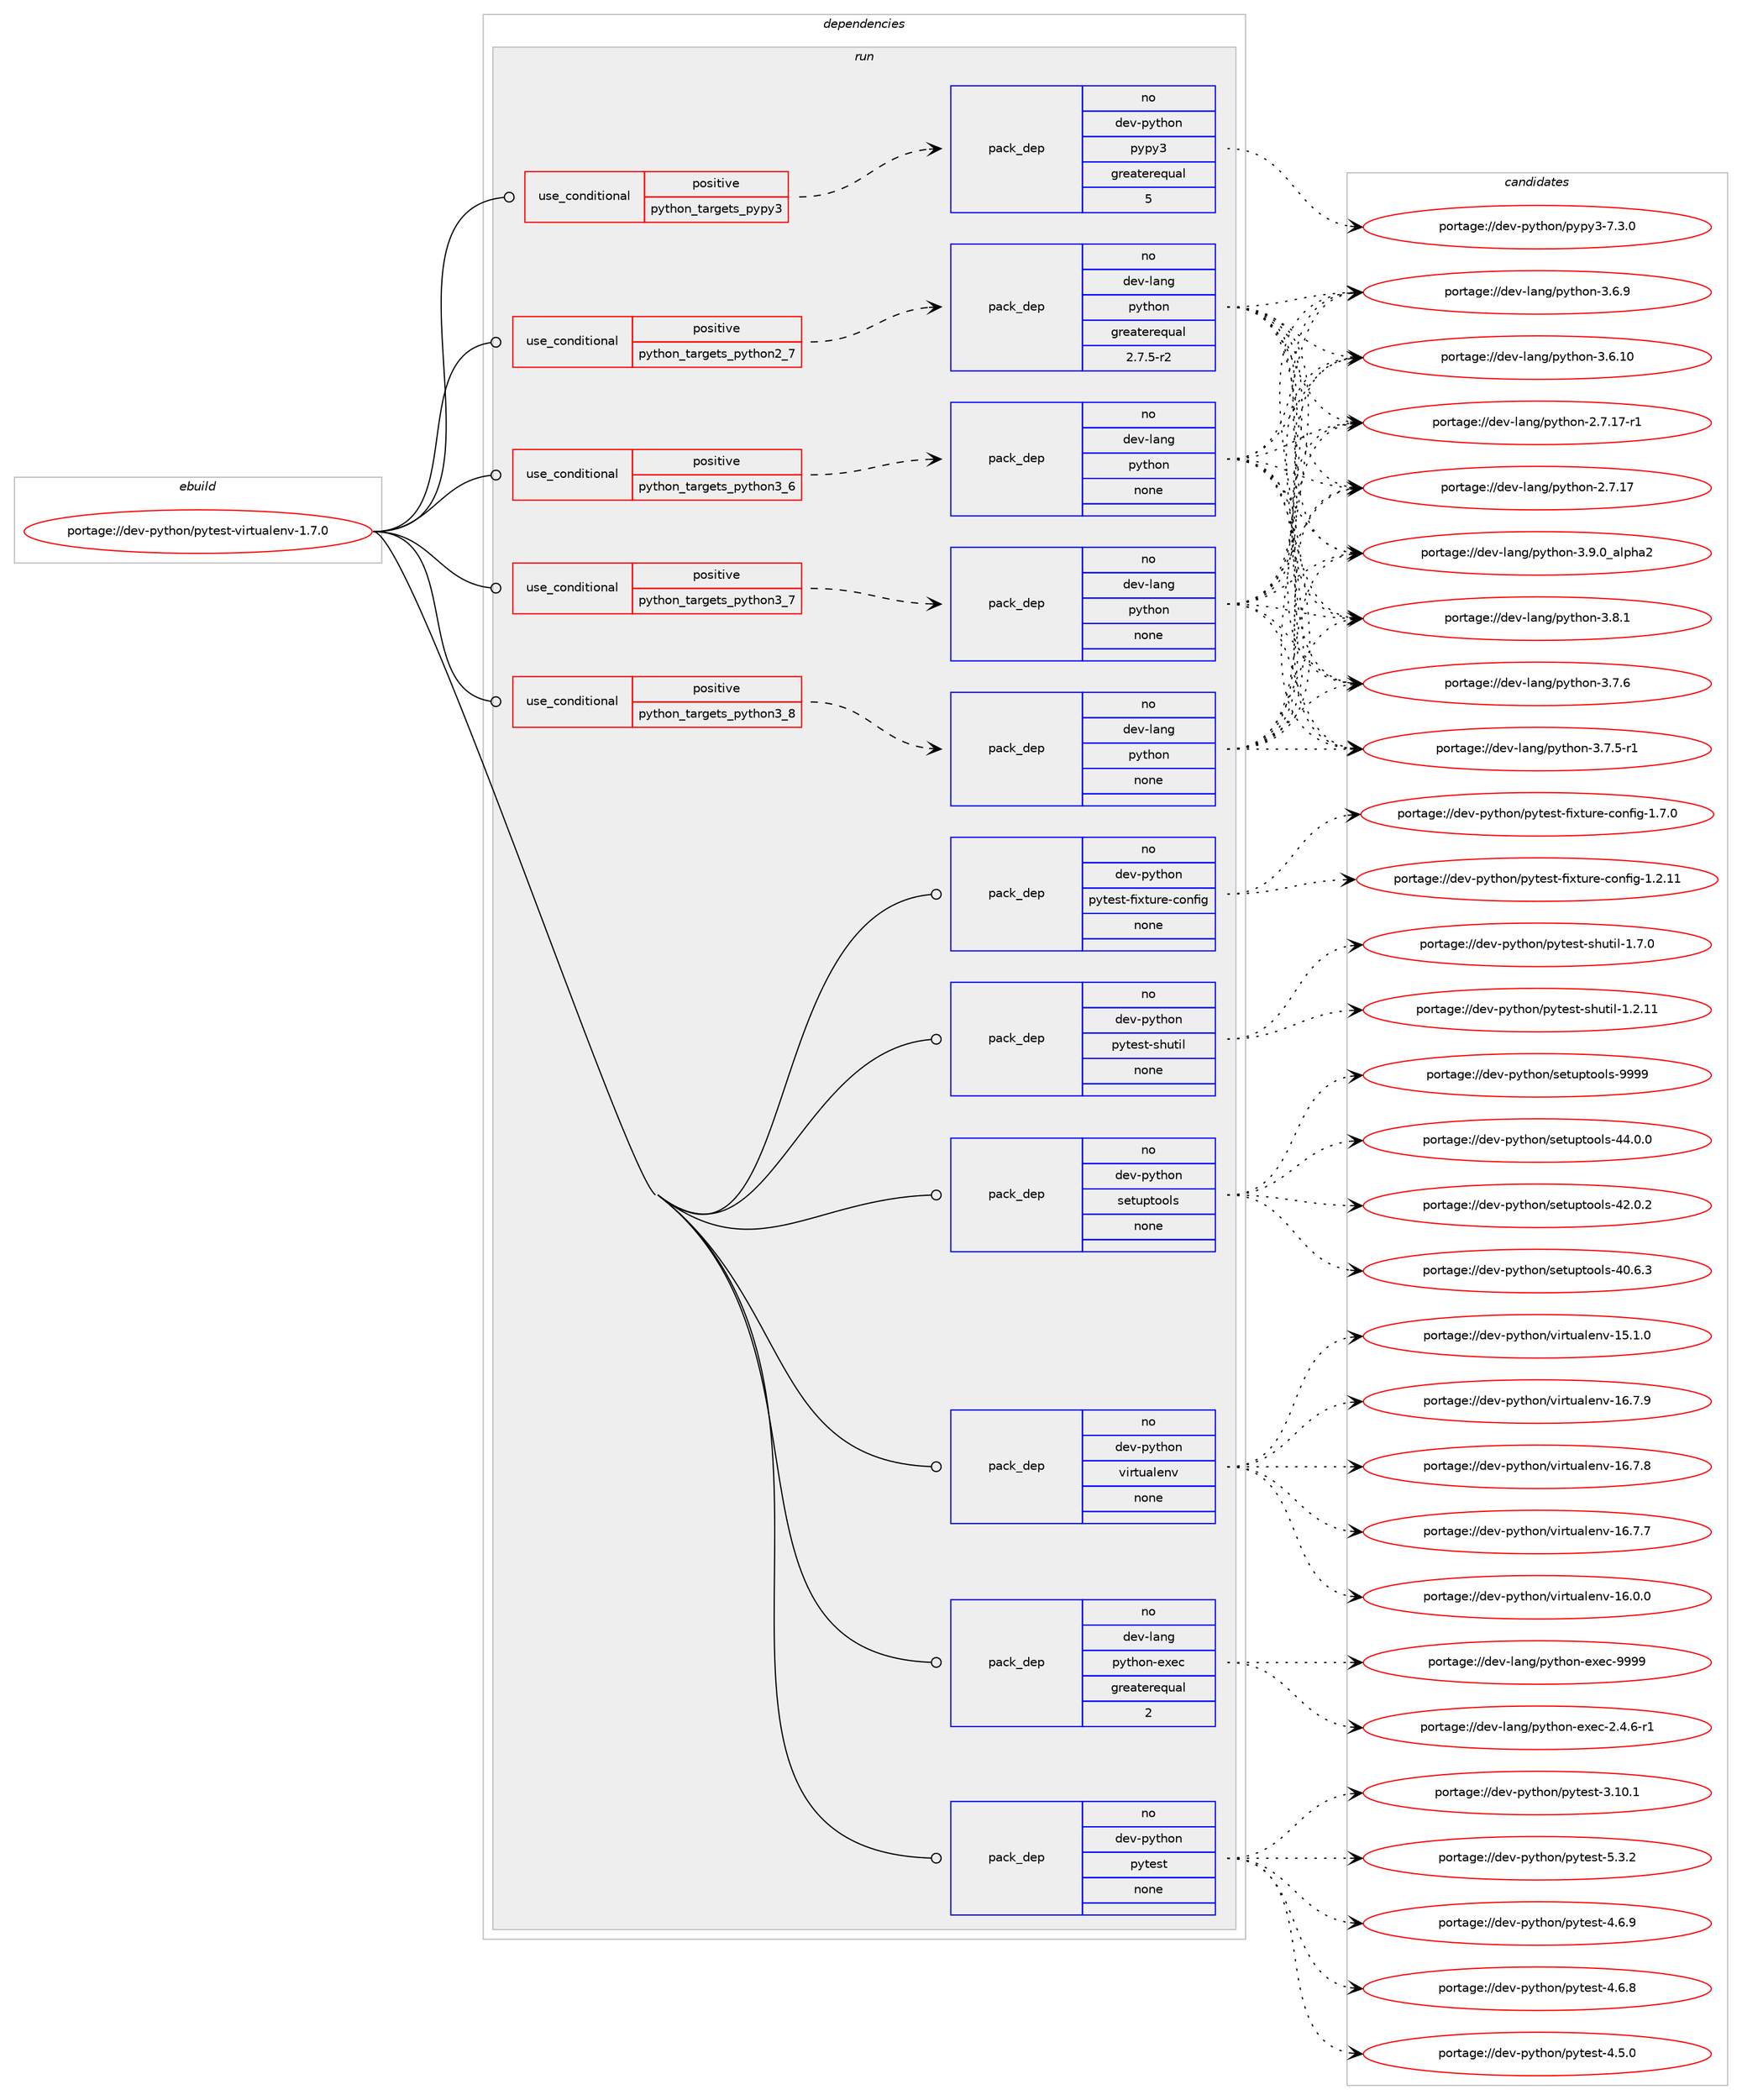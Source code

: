 digraph prolog {

# *************
# Graph options
# *************

newrank=true;
concentrate=true;
compound=true;
graph [rankdir=LR,fontname=Helvetica,fontsize=10,ranksep=1.5];#, ranksep=2.5, nodesep=0.2];
edge  [arrowhead=vee];
node  [fontname=Helvetica,fontsize=10];

# **********
# The ebuild
# **********

subgraph cluster_leftcol {
color=gray;
rank=same;
label=<<i>ebuild</i>>;
id [label="portage://dev-python/pytest-virtualenv-1.7.0", color=red, width=4, href="../dev-python/pytest-virtualenv-1.7.0.svg"];
}

# ****************
# The dependencies
# ****************

subgraph cluster_midcol {
color=gray;
label=<<i>dependencies</i>>;
subgraph cluster_compile {
fillcolor="#eeeeee";
style=filled;
label=<<i>compile</i>>;
}
subgraph cluster_compileandrun {
fillcolor="#eeeeee";
style=filled;
label=<<i>compile and run</i>>;
}
subgraph cluster_run {
fillcolor="#eeeeee";
style=filled;
label=<<i>run</i>>;
subgraph cond108101 {
dependency433585 [label=<<TABLE BORDER="0" CELLBORDER="1" CELLSPACING="0" CELLPADDING="4"><TR><TD ROWSPAN="3" CELLPADDING="10">use_conditional</TD></TR><TR><TD>positive</TD></TR><TR><TD>python_targets_pypy3</TD></TR></TABLE>>, shape=none, color=red];
subgraph pack320563 {
dependency433586 [label=<<TABLE BORDER="0" CELLBORDER="1" CELLSPACING="0" CELLPADDING="4" WIDTH="220"><TR><TD ROWSPAN="6" CELLPADDING="30">pack_dep</TD></TR><TR><TD WIDTH="110">no</TD></TR><TR><TD>dev-python</TD></TR><TR><TD>pypy3</TD></TR><TR><TD>greaterequal</TD></TR><TR><TD>5</TD></TR></TABLE>>, shape=none, color=blue];
}
dependency433585:e -> dependency433586:w [weight=20,style="dashed",arrowhead="vee"];
}
id:e -> dependency433585:w [weight=20,style="solid",arrowhead="odot"];
subgraph cond108102 {
dependency433587 [label=<<TABLE BORDER="0" CELLBORDER="1" CELLSPACING="0" CELLPADDING="4"><TR><TD ROWSPAN="3" CELLPADDING="10">use_conditional</TD></TR><TR><TD>positive</TD></TR><TR><TD>python_targets_python2_7</TD></TR></TABLE>>, shape=none, color=red];
subgraph pack320564 {
dependency433588 [label=<<TABLE BORDER="0" CELLBORDER="1" CELLSPACING="0" CELLPADDING="4" WIDTH="220"><TR><TD ROWSPAN="6" CELLPADDING="30">pack_dep</TD></TR><TR><TD WIDTH="110">no</TD></TR><TR><TD>dev-lang</TD></TR><TR><TD>python</TD></TR><TR><TD>greaterequal</TD></TR><TR><TD>2.7.5-r2</TD></TR></TABLE>>, shape=none, color=blue];
}
dependency433587:e -> dependency433588:w [weight=20,style="dashed",arrowhead="vee"];
}
id:e -> dependency433587:w [weight=20,style="solid",arrowhead="odot"];
subgraph cond108103 {
dependency433589 [label=<<TABLE BORDER="0" CELLBORDER="1" CELLSPACING="0" CELLPADDING="4"><TR><TD ROWSPAN="3" CELLPADDING="10">use_conditional</TD></TR><TR><TD>positive</TD></TR><TR><TD>python_targets_python3_6</TD></TR></TABLE>>, shape=none, color=red];
subgraph pack320565 {
dependency433590 [label=<<TABLE BORDER="0" CELLBORDER="1" CELLSPACING="0" CELLPADDING="4" WIDTH="220"><TR><TD ROWSPAN="6" CELLPADDING="30">pack_dep</TD></TR><TR><TD WIDTH="110">no</TD></TR><TR><TD>dev-lang</TD></TR><TR><TD>python</TD></TR><TR><TD>none</TD></TR><TR><TD></TD></TR></TABLE>>, shape=none, color=blue];
}
dependency433589:e -> dependency433590:w [weight=20,style="dashed",arrowhead="vee"];
}
id:e -> dependency433589:w [weight=20,style="solid",arrowhead="odot"];
subgraph cond108104 {
dependency433591 [label=<<TABLE BORDER="0" CELLBORDER="1" CELLSPACING="0" CELLPADDING="4"><TR><TD ROWSPAN="3" CELLPADDING="10">use_conditional</TD></TR><TR><TD>positive</TD></TR><TR><TD>python_targets_python3_7</TD></TR></TABLE>>, shape=none, color=red];
subgraph pack320566 {
dependency433592 [label=<<TABLE BORDER="0" CELLBORDER="1" CELLSPACING="0" CELLPADDING="4" WIDTH="220"><TR><TD ROWSPAN="6" CELLPADDING="30">pack_dep</TD></TR><TR><TD WIDTH="110">no</TD></TR><TR><TD>dev-lang</TD></TR><TR><TD>python</TD></TR><TR><TD>none</TD></TR><TR><TD></TD></TR></TABLE>>, shape=none, color=blue];
}
dependency433591:e -> dependency433592:w [weight=20,style="dashed",arrowhead="vee"];
}
id:e -> dependency433591:w [weight=20,style="solid",arrowhead="odot"];
subgraph cond108105 {
dependency433593 [label=<<TABLE BORDER="0" CELLBORDER="1" CELLSPACING="0" CELLPADDING="4"><TR><TD ROWSPAN="3" CELLPADDING="10">use_conditional</TD></TR><TR><TD>positive</TD></TR><TR><TD>python_targets_python3_8</TD></TR></TABLE>>, shape=none, color=red];
subgraph pack320567 {
dependency433594 [label=<<TABLE BORDER="0" CELLBORDER="1" CELLSPACING="0" CELLPADDING="4" WIDTH="220"><TR><TD ROWSPAN="6" CELLPADDING="30">pack_dep</TD></TR><TR><TD WIDTH="110">no</TD></TR><TR><TD>dev-lang</TD></TR><TR><TD>python</TD></TR><TR><TD>none</TD></TR><TR><TD></TD></TR></TABLE>>, shape=none, color=blue];
}
dependency433593:e -> dependency433594:w [weight=20,style="dashed",arrowhead="vee"];
}
id:e -> dependency433593:w [weight=20,style="solid",arrowhead="odot"];
subgraph pack320568 {
dependency433595 [label=<<TABLE BORDER="0" CELLBORDER="1" CELLSPACING="0" CELLPADDING="4" WIDTH="220"><TR><TD ROWSPAN="6" CELLPADDING="30">pack_dep</TD></TR><TR><TD WIDTH="110">no</TD></TR><TR><TD>dev-lang</TD></TR><TR><TD>python-exec</TD></TR><TR><TD>greaterequal</TD></TR><TR><TD>2</TD></TR></TABLE>>, shape=none, color=blue];
}
id:e -> dependency433595:w [weight=20,style="solid",arrowhead="odot"];
subgraph pack320569 {
dependency433596 [label=<<TABLE BORDER="0" CELLBORDER="1" CELLSPACING="0" CELLPADDING="4" WIDTH="220"><TR><TD ROWSPAN="6" CELLPADDING="30">pack_dep</TD></TR><TR><TD WIDTH="110">no</TD></TR><TR><TD>dev-python</TD></TR><TR><TD>pytest</TD></TR><TR><TD>none</TD></TR><TR><TD></TD></TR></TABLE>>, shape=none, color=blue];
}
id:e -> dependency433596:w [weight=20,style="solid",arrowhead="odot"];
subgraph pack320570 {
dependency433597 [label=<<TABLE BORDER="0" CELLBORDER="1" CELLSPACING="0" CELLPADDING="4" WIDTH="220"><TR><TD ROWSPAN="6" CELLPADDING="30">pack_dep</TD></TR><TR><TD WIDTH="110">no</TD></TR><TR><TD>dev-python</TD></TR><TR><TD>pytest-fixture-config</TD></TR><TR><TD>none</TD></TR><TR><TD></TD></TR></TABLE>>, shape=none, color=blue];
}
id:e -> dependency433597:w [weight=20,style="solid",arrowhead="odot"];
subgraph pack320571 {
dependency433598 [label=<<TABLE BORDER="0" CELLBORDER="1" CELLSPACING="0" CELLPADDING="4" WIDTH="220"><TR><TD ROWSPAN="6" CELLPADDING="30">pack_dep</TD></TR><TR><TD WIDTH="110">no</TD></TR><TR><TD>dev-python</TD></TR><TR><TD>pytest-shutil</TD></TR><TR><TD>none</TD></TR><TR><TD></TD></TR></TABLE>>, shape=none, color=blue];
}
id:e -> dependency433598:w [weight=20,style="solid",arrowhead="odot"];
subgraph pack320572 {
dependency433599 [label=<<TABLE BORDER="0" CELLBORDER="1" CELLSPACING="0" CELLPADDING="4" WIDTH="220"><TR><TD ROWSPAN="6" CELLPADDING="30">pack_dep</TD></TR><TR><TD WIDTH="110">no</TD></TR><TR><TD>dev-python</TD></TR><TR><TD>setuptools</TD></TR><TR><TD>none</TD></TR><TR><TD></TD></TR></TABLE>>, shape=none, color=blue];
}
id:e -> dependency433599:w [weight=20,style="solid",arrowhead="odot"];
subgraph pack320573 {
dependency433600 [label=<<TABLE BORDER="0" CELLBORDER="1" CELLSPACING="0" CELLPADDING="4" WIDTH="220"><TR><TD ROWSPAN="6" CELLPADDING="30">pack_dep</TD></TR><TR><TD WIDTH="110">no</TD></TR><TR><TD>dev-python</TD></TR><TR><TD>virtualenv</TD></TR><TR><TD>none</TD></TR><TR><TD></TD></TR></TABLE>>, shape=none, color=blue];
}
id:e -> dependency433600:w [weight=20,style="solid",arrowhead="odot"];
}
}

# **************
# The candidates
# **************

subgraph cluster_choices {
rank=same;
color=gray;
label=<<i>candidates</i>>;

subgraph choice320563 {
color=black;
nodesep=1;
choice100101118451121211161041111104711212111212151455546514648 [label="portage://dev-python/pypy3-7.3.0", color=red, width=4,href="../dev-python/pypy3-7.3.0.svg"];
dependency433586:e -> choice100101118451121211161041111104711212111212151455546514648:w [style=dotted,weight="100"];
}
subgraph choice320564 {
color=black;
nodesep=1;
choice10010111845108971101034711212111610411111045514657464895971081121049750 [label="portage://dev-lang/python-3.9.0_alpha2", color=red, width=4,href="../dev-lang/python-3.9.0_alpha2.svg"];
choice100101118451089711010347112121116104111110455146564649 [label="portage://dev-lang/python-3.8.1", color=red, width=4,href="../dev-lang/python-3.8.1.svg"];
choice100101118451089711010347112121116104111110455146554654 [label="portage://dev-lang/python-3.7.6", color=red, width=4,href="../dev-lang/python-3.7.6.svg"];
choice1001011184510897110103471121211161041111104551465546534511449 [label="portage://dev-lang/python-3.7.5-r1", color=red, width=4,href="../dev-lang/python-3.7.5-r1.svg"];
choice100101118451089711010347112121116104111110455146544657 [label="portage://dev-lang/python-3.6.9", color=red, width=4,href="../dev-lang/python-3.6.9.svg"];
choice10010111845108971101034711212111610411111045514654464948 [label="portage://dev-lang/python-3.6.10", color=red, width=4,href="../dev-lang/python-3.6.10.svg"];
choice100101118451089711010347112121116104111110455046554649554511449 [label="portage://dev-lang/python-2.7.17-r1", color=red, width=4,href="../dev-lang/python-2.7.17-r1.svg"];
choice10010111845108971101034711212111610411111045504655464955 [label="portage://dev-lang/python-2.7.17", color=red, width=4,href="../dev-lang/python-2.7.17.svg"];
dependency433588:e -> choice10010111845108971101034711212111610411111045514657464895971081121049750:w [style=dotted,weight="100"];
dependency433588:e -> choice100101118451089711010347112121116104111110455146564649:w [style=dotted,weight="100"];
dependency433588:e -> choice100101118451089711010347112121116104111110455146554654:w [style=dotted,weight="100"];
dependency433588:e -> choice1001011184510897110103471121211161041111104551465546534511449:w [style=dotted,weight="100"];
dependency433588:e -> choice100101118451089711010347112121116104111110455146544657:w [style=dotted,weight="100"];
dependency433588:e -> choice10010111845108971101034711212111610411111045514654464948:w [style=dotted,weight="100"];
dependency433588:e -> choice100101118451089711010347112121116104111110455046554649554511449:w [style=dotted,weight="100"];
dependency433588:e -> choice10010111845108971101034711212111610411111045504655464955:w [style=dotted,weight="100"];
}
subgraph choice320565 {
color=black;
nodesep=1;
choice10010111845108971101034711212111610411111045514657464895971081121049750 [label="portage://dev-lang/python-3.9.0_alpha2", color=red, width=4,href="../dev-lang/python-3.9.0_alpha2.svg"];
choice100101118451089711010347112121116104111110455146564649 [label="portage://dev-lang/python-3.8.1", color=red, width=4,href="../dev-lang/python-3.8.1.svg"];
choice100101118451089711010347112121116104111110455146554654 [label="portage://dev-lang/python-3.7.6", color=red, width=4,href="../dev-lang/python-3.7.6.svg"];
choice1001011184510897110103471121211161041111104551465546534511449 [label="portage://dev-lang/python-3.7.5-r1", color=red, width=4,href="../dev-lang/python-3.7.5-r1.svg"];
choice100101118451089711010347112121116104111110455146544657 [label="portage://dev-lang/python-3.6.9", color=red, width=4,href="../dev-lang/python-3.6.9.svg"];
choice10010111845108971101034711212111610411111045514654464948 [label="portage://dev-lang/python-3.6.10", color=red, width=4,href="../dev-lang/python-3.6.10.svg"];
choice100101118451089711010347112121116104111110455046554649554511449 [label="portage://dev-lang/python-2.7.17-r1", color=red, width=4,href="../dev-lang/python-2.7.17-r1.svg"];
choice10010111845108971101034711212111610411111045504655464955 [label="portage://dev-lang/python-2.7.17", color=red, width=4,href="../dev-lang/python-2.7.17.svg"];
dependency433590:e -> choice10010111845108971101034711212111610411111045514657464895971081121049750:w [style=dotted,weight="100"];
dependency433590:e -> choice100101118451089711010347112121116104111110455146564649:w [style=dotted,weight="100"];
dependency433590:e -> choice100101118451089711010347112121116104111110455146554654:w [style=dotted,weight="100"];
dependency433590:e -> choice1001011184510897110103471121211161041111104551465546534511449:w [style=dotted,weight="100"];
dependency433590:e -> choice100101118451089711010347112121116104111110455146544657:w [style=dotted,weight="100"];
dependency433590:e -> choice10010111845108971101034711212111610411111045514654464948:w [style=dotted,weight="100"];
dependency433590:e -> choice100101118451089711010347112121116104111110455046554649554511449:w [style=dotted,weight="100"];
dependency433590:e -> choice10010111845108971101034711212111610411111045504655464955:w [style=dotted,weight="100"];
}
subgraph choice320566 {
color=black;
nodesep=1;
choice10010111845108971101034711212111610411111045514657464895971081121049750 [label="portage://dev-lang/python-3.9.0_alpha2", color=red, width=4,href="../dev-lang/python-3.9.0_alpha2.svg"];
choice100101118451089711010347112121116104111110455146564649 [label="portage://dev-lang/python-3.8.1", color=red, width=4,href="../dev-lang/python-3.8.1.svg"];
choice100101118451089711010347112121116104111110455146554654 [label="portage://dev-lang/python-3.7.6", color=red, width=4,href="../dev-lang/python-3.7.6.svg"];
choice1001011184510897110103471121211161041111104551465546534511449 [label="portage://dev-lang/python-3.7.5-r1", color=red, width=4,href="../dev-lang/python-3.7.5-r1.svg"];
choice100101118451089711010347112121116104111110455146544657 [label="portage://dev-lang/python-3.6.9", color=red, width=4,href="../dev-lang/python-3.6.9.svg"];
choice10010111845108971101034711212111610411111045514654464948 [label="portage://dev-lang/python-3.6.10", color=red, width=4,href="../dev-lang/python-3.6.10.svg"];
choice100101118451089711010347112121116104111110455046554649554511449 [label="portage://dev-lang/python-2.7.17-r1", color=red, width=4,href="../dev-lang/python-2.7.17-r1.svg"];
choice10010111845108971101034711212111610411111045504655464955 [label="portage://dev-lang/python-2.7.17", color=red, width=4,href="../dev-lang/python-2.7.17.svg"];
dependency433592:e -> choice10010111845108971101034711212111610411111045514657464895971081121049750:w [style=dotted,weight="100"];
dependency433592:e -> choice100101118451089711010347112121116104111110455146564649:w [style=dotted,weight="100"];
dependency433592:e -> choice100101118451089711010347112121116104111110455146554654:w [style=dotted,weight="100"];
dependency433592:e -> choice1001011184510897110103471121211161041111104551465546534511449:w [style=dotted,weight="100"];
dependency433592:e -> choice100101118451089711010347112121116104111110455146544657:w [style=dotted,weight="100"];
dependency433592:e -> choice10010111845108971101034711212111610411111045514654464948:w [style=dotted,weight="100"];
dependency433592:e -> choice100101118451089711010347112121116104111110455046554649554511449:w [style=dotted,weight="100"];
dependency433592:e -> choice10010111845108971101034711212111610411111045504655464955:w [style=dotted,weight="100"];
}
subgraph choice320567 {
color=black;
nodesep=1;
choice10010111845108971101034711212111610411111045514657464895971081121049750 [label="portage://dev-lang/python-3.9.0_alpha2", color=red, width=4,href="../dev-lang/python-3.9.0_alpha2.svg"];
choice100101118451089711010347112121116104111110455146564649 [label="portage://dev-lang/python-3.8.1", color=red, width=4,href="../dev-lang/python-3.8.1.svg"];
choice100101118451089711010347112121116104111110455146554654 [label="portage://dev-lang/python-3.7.6", color=red, width=4,href="../dev-lang/python-3.7.6.svg"];
choice1001011184510897110103471121211161041111104551465546534511449 [label="portage://dev-lang/python-3.7.5-r1", color=red, width=4,href="../dev-lang/python-3.7.5-r1.svg"];
choice100101118451089711010347112121116104111110455146544657 [label="portage://dev-lang/python-3.6.9", color=red, width=4,href="../dev-lang/python-3.6.9.svg"];
choice10010111845108971101034711212111610411111045514654464948 [label="portage://dev-lang/python-3.6.10", color=red, width=4,href="../dev-lang/python-3.6.10.svg"];
choice100101118451089711010347112121116104111110455046554649554511449 [label="portage://dev-lang/python-2.7.17-r1", color=red, width=4,href="../dev-lang/python-2.7.17-r1.svg"];
choice10010111845108971101034711212111610411111045504655464955 [label="portage://dev-lang/python-2.7.17", color=red, width=4,href="../dev-lang/python-2.7.17.svg"];
dependency433594:e -> choice10010111845108971101034711212111610411111045514657464895971081121049750:w [style=dotted,weight="100"];
dependency433594:e -> choice100101118451089711010347112121116104111110455146564649:w [style=dotted,weight="100"];
dependency433594:e -> choice100101118451089711010347112121116104111110455146554654:w [style=dotted,weight="100"];
dependency433594:e -> choice1001011184510897110103471121211161041111104551465546534511449:w [style=dotted,weight="100"];
dependency433594:e -> choice100101118451089711010347112121116104111110455146544657:w [style=dotted,weight="100"];
dependency433594:e -> choice10010111845108971101034711212111610411111045514654464948:w [style=dotted,weight="100"];
dependency433594:e -> choice100101118451089711010347112121116104111110455046554649554511449:w [style=dotted,weight="100"];
dependency433594:e -> choice10010111845108971101034711212111610411111045504655464955:w [style=dotted,weight="100"];
}
subgraph choice320568 {
color=black;
nodesep=1;
choice10010111845108971101034711212111610411111045101120101994557575757 [label="portage://dev-lang/python-exec-9999", color=red, width=4,href="../dev-lang/python-exec-9999.svg"];
choice10010111845108971101034711212111610411111045101120101994550465246544511449 [label="portage://dev-lang/python-exec-2.4.6-r1", color=red, width=4,href="../dev-lang/python-exec-2.4.6-r1.svg"];
dependency433595:e -> choice10010111845108971101034711212111610411111045101120101994557575757:w [style=dotted,weight="100"];
dependency433595:e -> choice10010111845108971101034711212111610411111045101120101994550465246544511449:w [style=dotted,weight="100"];
}
subgraph choice320569 {
color=black;
nodesep=1;
choice1001011184511212111610411111047112121116101115116455346514650 [label="portage://dev-python/pytest-5.3.2", color=red, width=4,href="../dev-python/pytest-5.3.2.svg"];
choice1001011184511212111610411111047112121116101115116455246544657 [label="portage://dev-python/pytest-4.6.9", color=red, width=4,href="../dev-python/pytest-4.6.9.svg"];
choice1001011184511212111610411111047112121116101115116455246544656 [label="portage://dev-python/pytest-4.6.8", color=red, width=4,href="../dev-python/pytest-4.6.8.svg"];
choice1001011184511212111610411111047112121116101115116455246534648 [label="portage://dev-python/pytest-4.5.0", color=red, width=4,href="../dev-python/pytest-4.5.0.svg"];
choice100101118451121211161041111104711212111610111511645514649484649 [label="portage://dev-python/pytest-3.10.1", color=red, width=4,href="../dev-python/pytest-3.10.1.svg"];
dependency433596:e -> choice1001011184511212111610411111047112121116101115116455346514650:w [style=dotted,weight="100"];
dependency433596:e -> choice1001011184511212111610411111047112121116101115116455246544657:w [style=dotted,weight="100"];
dependency433596:e -> choice1001011184511212111610411111047112121116101115116455246544656:w [style=dotted,weight="100"];
dependency433596:e -> choice1001011184511212111610411111047112121116101115116455246534648:w [style=dotted,weight="100"];
dependency433596:e -> choice100101118451121211161041111104711212111610111511645514649484649:w [style=dotted,weight="100"];
}
subgraph choice320570 {
color=black;
nodesep=1;
choice1001011184511212111610411111047112121116101115116451021051201161171141014599111110102105103454946554648 [label="portage://dev-python/pytest-fixture-config-1.7.0", color=red, width=4,href="../dev-python/pytest-fixture-config-1.7.0.svg"];
choice100101118451121211161041111104711212111610111511645102105120116117114101459911111010210510345494650464949 [label="portage://dev-python/pytest-fixture-config-1.2.11", color=red, width=4,href="../dev-python/pytest-fixture-config-1.2.11.svg"];
dependency433597:e -> choice1001011184511212111610411111047112121116101115116451021051201161171141014599111110102105103454946554648:w [style=dotted,weight="100"];
dependency433597:e -> choice100101118451121211161041111104711212111610111511645102105120116117114101459911111010210510345494650464949:w [style=dotted,weight="100"];
}
subgraph choice320571 {
color=black;
nodesep=1;
choice100101118451121211161041111104711212111610111511645115104117116105108454946554648 [label="portage://dev-python/pytest-shutil-1.7.0", color=red, width=4,href="../dev-python/pytest-shutil-1.7.0.svg"];
choice10010111845112121116104111110471121211161011151164511510411711610510845494650464949 [label="portage://dev-python/pytest-shutil-1.2.11", color=red, width=4,href="../dev-python/pytest-shutil-1.2.11.svg"];
dependency433598:e -> choice100101118451121211161041111104711212111610111511645115104117116105108454946554648:w [style=dotted,weight="100"];
dependency433598:e -> choice10010111845112121116104111110471121211161011151164511510411711610510845494650464949:w [style=dotted,weight="100"];
}
subgraph choice320572 {
color=black;
nodesep=1;
choice10010111845112121116104111110471151011161171121161111111081154557575757 [label="portage://dev-python/setuptools-9999", color=red, width=4,href="../dev-python/setuptools-9999.svg"];
choice100101118451121211161041111104711510111611711211611111110811545525246484648 [label="portage://dev-python/setuptools-44.0.0", color=red, width=4,href="../dev-python/setuptools-44.0.0.svg"];
choice100101118451121211161041111104711510111611711211611111110811545525046484650 [label="portage://dev-python/setuptools-42.0.2", color=red, width=4,href="../dev-python/setuptools-42.0.2.svg"];
choice100101118451121211161041111104711510111611711211611111110811545524846544651 [label="portage://dev-python/setuptools-40.6.3", color=red, width=4,href="../dev-python/setuptools-40.6.3.svg"];
dependency433599:e -> choice10010111845112121116104111110471151011161171121161111111081154557575757:w [style=dotted,weight="100"];
dependency433599:e -> choice100101118451121211161041111104711510111611711211611111110811545525246484648:w [style=dotted,weight="100"];
dependency433599:e -> choice100101118451121211161041111104711510111611711211611111110811545525046484650:w [style=dotted,weight="100"];
dependency433599:e -> choice100101118451121211161041111104711510111611711211611111110811545524846544651:w [style=dotted,weight="100"];
}
subgraph choice320573 {
color=black;
nodesep=1;
choice10010111845112121116104111110471181051141161179710810111011845495446554657 [label="portage://dev-python/virtualenv-16.7.9", color=red, width=4,href="../dev-python/virtualenv-16.7.9.svg"];
choice10010111845112121116104111110471181051141161179710810111011845495446554656 [label="portage://dev-python/virtualenv-16.7.8", color=red, width=4,href="../dev-python/virtualenv-16.7.8.svg"];
choice10010111845112121116104111110471181051141161179710810111011845495446554655 [label="portage://dev-python/virtualenv-16.7.7", color=red, width=4,href="../dev-python/virtualenv-16.7.7.svg"];
choice10010111845112121116104111110471181051141161179710810111011845495446484648 [label="portage://dev-python/virtualenv-16.0.0", color=red, width=4,href="../dev-python/virtualenv-16.0.0.svg"];
choice10010111845112121116104111110471181051141161179710810111011845495346494648 [label="portage://dev-python/virtualenv-15.1.0", color=red, width=4,href="../dev-python/virtualenv-15.1.0.svg"];
dependency433600:e -> choice10010111845112121116104111110471181051141161179710810111011845495446554657:w [style=dotted,weight="100"];
dependency433600:e -> choice10010111845112121116104111110471181051141161179710810111011845495446554656:w [style=dotted,weight="100"];
dependency433600:e -> choice10010111845112121116104111110471181051141161179710810111011845495446554655:w [style=dotted,weight="100"];
dependency433600:e -> choice10010111845112121116104111110471181051141161179710810111011845495446484648:w [style=dotted,weight="100"];
dependency433600:e -> choice10010111845112121116104111110471181051141161179710810111011845495346494648:w [style=dotted,weight="100"];
}
}

}

